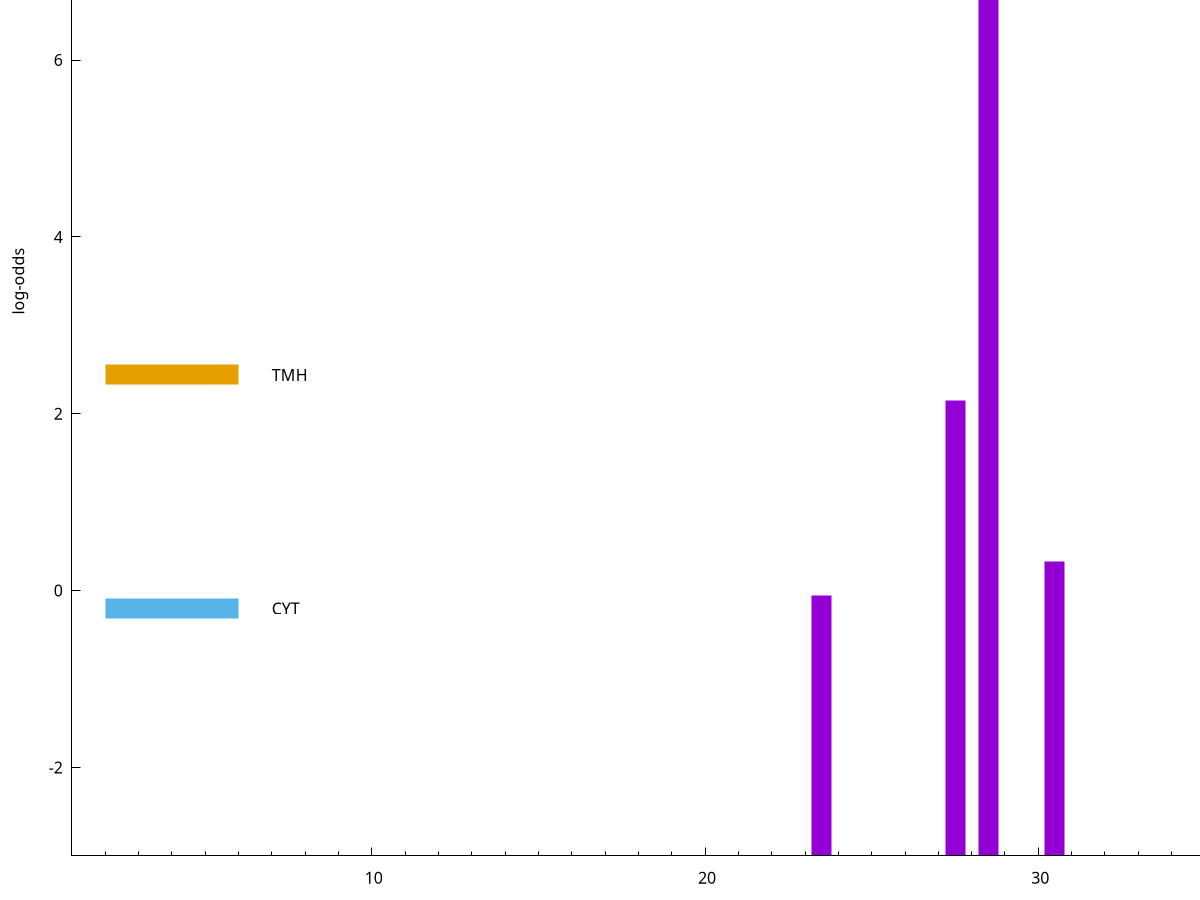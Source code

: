 set title "LipoP predictions for SRR5666601.gff"
set size 2., 1.4
set xrange [1:70] 
set mxtics 10
set yrange [-3:10]
set y2range [0:13]
set ylabel "log-odds"
set term postscript eps color solid "Helvetica" 30
set output "SRR5666601.gff.eps"
set arrow from 2,7.16997 to 6,7.16997 nohead lt 1 lw 20
set label "SpI" at 7,7.16997
set arrow from 2,2.43931 to 6,2.43931 nohead lt 4 lw 20
set label "TMH" at 7,2.43931
set arrow from 2,-0.200913 to 6,-0.200913 nohead lt 3 lw 20
set label "CYT" at 7,-0.200913
set arrow from 2,7.16997 to 6,7.16997 nohead lt 1 lw 20
set label "SpI" at 7,7.16997
# NOTE: The scores below are the log-odds scores with the threshold
# NOTE: subtracted (a hack to make gnuplot make the histogram all
# NOTE: look nice).
plot "-" axes x1y2 title "" with impulses lt 1 lw 20
28.500000 10.097830
27.500000 5.155230
30.500000 3.333753
23.500000 2.948914
e
exit
